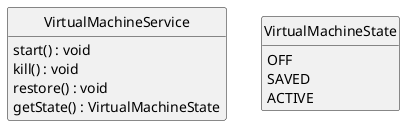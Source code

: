 @startuml

class VirtualMachineService {
  start() : void
  kill() : void
  restore() : void
  getState() : VirtualMachineState
}

class VirtualMachineState {
  OFF
  SAVED
  ACTIVE
}

hide empty members
hide empty methods
hide circle

skinparam monochrome true
skinparam shadowing false
skinparam packageStyle rect
@enduml
